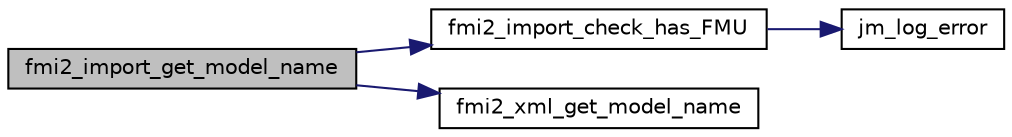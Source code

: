 digraph "fmi2_import_get_model_name"
{
  edge [fontname="Helvetica",fontsize="10",labelfontname="Helvetica",labelfontsize="10"];
  node [fontname="Helvetica",fontsize="10",shape=record];
  rankdir="LR";
  Node147 [label="fmi2_import_get_model_name",height=0.2,width=0.4,color="black", fillcolor="grey75", style="filled", fontcolor="black"];
  Node147 -> Node148 [color="midnightblue",fontsize="10",style="solid",fontname="Helvetica"];
  Node148 [label="fmi2_import_check_has_FMU",height=0.2,width=0.4,color="black", fillcolor="white", style="filled",URL="$d3/df2/fmi2__import_8c.html#a8081f28cd4f12875a98a03a4172dafe4"];
  Node148 -> Node149 [color="midnightblue",fontsize="10",style="solid",fontname="Helvetica"];
  Node149 [label="jm_log_error",height=0.2,width=0.4,color="black", fillcolor="white", style="filled",URL="$d6/dac/group__jm__callbacks.html#gada5096ac90f8adc61a90b76597c4ae05",tooltip="Send a error message to the logger function. See jm_log() for details. "];
  Node147 -> Node150 [color="midnightblue",fontsize="10",style="solid",fontname="Helvetica"];
  Node150 [label="fmi2_xml_get_model_name",height=0.2,width=0.4,color="black", fillcolor="white", style="filled",URL="$de/d1e/group__fmi2__xml__gen.html#gaa7566ac31dc4475a8e62dda03419178a"];
}
